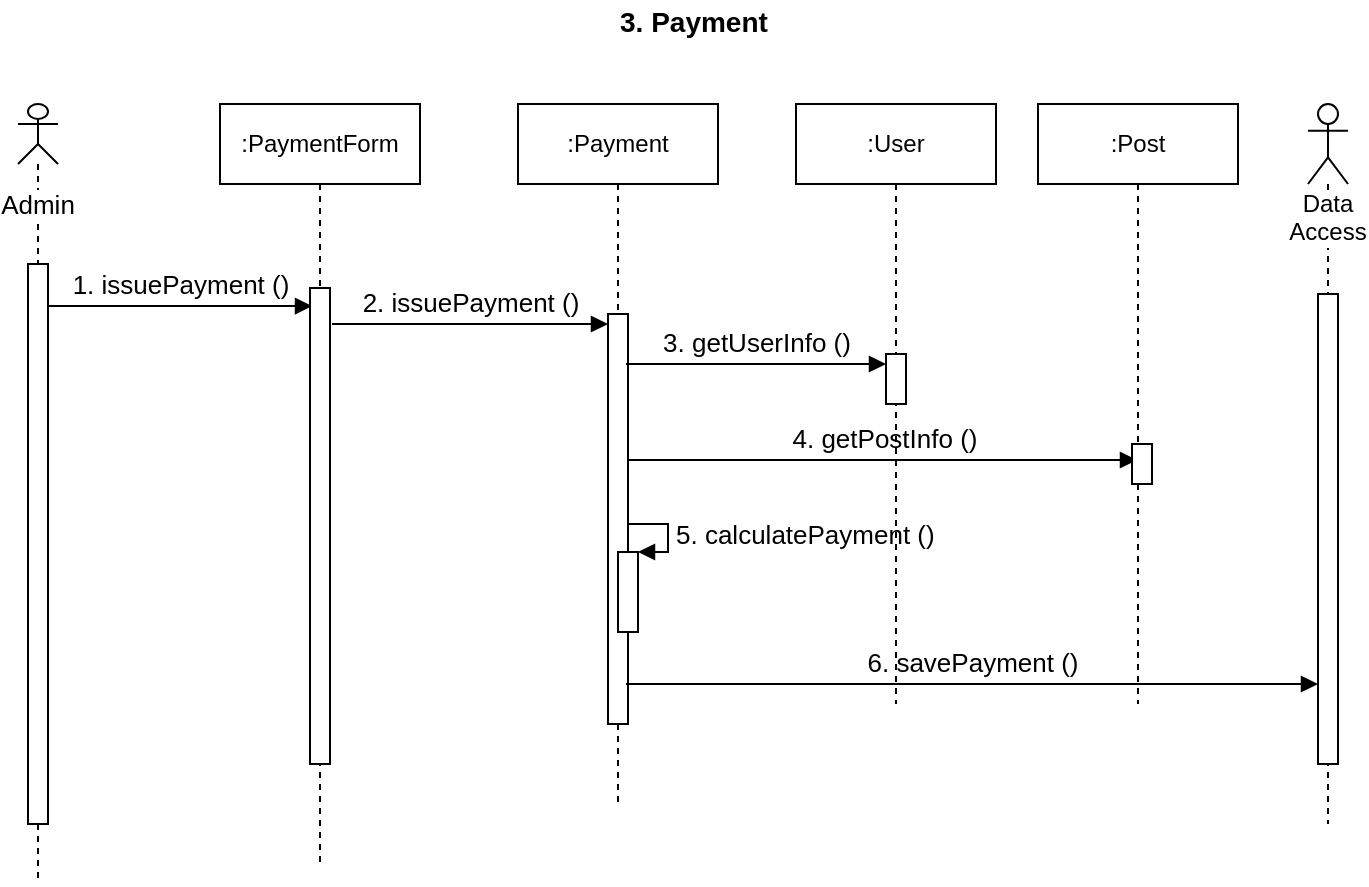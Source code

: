 <mxfile version="11.0.7" type="device"><diagram id="mieyKiNj6Iaah47eyiVF" name="Page-1"><mxGraphModel dx="782" dy="386" grid="1" gridSize="10" guides="1" tooltips="1" connect="1" arrows="1" fold="1" page="1" pageScale="1" pageWidth="827" pageHeight="1169" math="0" shadow="0"><root><mxCell id="0"/><mxCell id="1" parent="0"/><mxCell id="izwkwdvWK6zhRXJxxQwd-1" value="&lt;font style=&quot;font-size: 13px&quot;&gt;Admin&lt;/font&gt;" style="shape=umlLifeline;participant=umlActor;perimeter=lifelinePerimeter;whiteSpace=wrap;html=1;container=1;collapsible=0;recursiveResize=0;verticalAlign=top;spacingTop=36;labelBackgroundColor=#ffffff;outlineConnect=0;size=30;" vertex="1" parent="1"><mxGeometry x="60" y="80" width="20" height="390" as="geometry"/></mxCell><mxCell id="izwkwdvWK6zhRXJxxQwd-9" value="" style="html=1;points=[];perimeter=orthogonalPerimeter;" vertex="1" parent="izwkwdvWK6zhRXJxxQwd-1"><mxGeometry x="5" y="80" width="10" height="280" as="geometry"/></mxCell><mxCell id="izwkwdvWK6zhRXJxxQwd-12" value="&lt;font style=&quot;font-size: 13px&quot;&gt;1. issuePayment ()&lt;/font&gt;" style="html=1;verticalAlign=bottom;endArrow=block;entryX=0.1;entryY=0.038;entryDx=0;entryDy=0;entryPerimeter=0;" edge="1" parent="izwkwdvWK6zhRXJxxQwd-1" target="izwkwdvWK6zhRXJxxQwd-10"><mxGeometry width="80" relative="1" as="geometry"><mxPoint x="15" y="101" as="sourcePoint"/><mxPoint x="132" y="101.265" as="targetPoint"/></mxGeometry></mxCell><mxCell id="izwkwdvWK6zhRXJxxQwd-2" value="&lt;b&gt;&lt;font style=&quot;font-size: 14px&quot;&gt;3. Payment&lt;/font&gt;&lt;/b&gt;" style="text;html=1;resizable=0;points=[];autosize=1;align=left;verticalAlign=top;spacingTop=-4;" vertex="1" parent="1"><mxGeometry x="359" y="28" width="90" height="20" as="geometry"/></mxCell><mxCell id="izwkwdvWK6zhRXJxxQwd-3" value=":PaymentForm" style="shape=umlLifeline;perimeter=lifelinePerimeter;whiteSpace=wrap;html=1;container=1;collapsible=0;recursiveResize=0;outlineConnect=0;" vertex="1" parent="1"><mxGeometry x="161" y="80" width="100" height="380" as="geometry"/></mxCell><mxCell id="izwkwdvWK6zhRXJxxQwd-10" value="" style="html=1;points=[];perimeter=orthogonalPerimeter;" vertex="1" parent="izwkwdvWK6zhRXJxxQwd-3"><mxGeometry x="45" y="92" width="10" height="238" as="geometry"/></mxCell><mxCell id="izwkwdvWK6zhRXJxxQwd-15" value="&lt;font style=&quot;font-size: 13px&quot;&gt;2. issuePayment ()&lt;/font&gt;" style="html=1;verticalAlign=bottom;endArrow=block;" edge="1" parent="izwkwdvWK6zhRXJxxQwd-3" target="izwkwdvWK6zhRXJxxQwd-14"><mxGeometry width="80" relative="1" as="geometry"><mxPoint x="56" y="110" as="sourcePoint"/><mxPoint x="206" y="109.96" as="targetPoint"/></mxGeometry></mxCell><mxCell id="izwkwdvWK6zhRXJxxQwd-4" value=":Payment" style="shape=umlLifeline;perimeter=lifelinePerimeter;whiteSpace=wrap;html=1;container=1;collapsible=0;recursiveResize=0;outlineConnect=0;" vertex="1" parent="1"><mxGeometry x="310" y="80" width="100" height="350" as="geometry"/></mxCell><mxCell id="izwkwdvWK6zhRXJxxQwd-14" value="" style="html=1;points=[];perimeter=orthogonalPerimeter;" vertex="1" parent="izwkwdvWK6zhRXJxxQwd-4"><mxGeometry x="45" y="105" width="10" height="205" as="geometry"/></mxCell><mxCell id="izwkwdvWK6zhRXJxxQwd-17" value="&lt;font style=&quot;font-size: 13px&quot;&gt;3. getUserInfo ()&lt;/font&gt;" style="html=1;verticalAlign=bottom;endArrow=block;" edge="1" parent="izwkwdvWK6zhRXJxxQwd-4"><mxGeometry width="80" relative="1" as="geometry"><mxPoint x="54" y="130" as="sourcePoint"/><mxPoint x="184" y="130" as="targetPoint"/></mxGeometry></mxCell><mxCell id="izwkwdvWK6zhRXJxxQwd-18" value="&lt;font style=&quot;font-size: 13px&quot;&gt;4. getPostInfo ()&lt;/font&gt;" style="html=1;verticalAlign=bottom;endArrow=block;" edge="1" parent="izwkwdvWK6zhRXJxxQwd-4" target="izwkwdvWK6zhRXJxxQwd-6"><mxGeometry width="80" relative="1" as="geometry"><mxPoint x="55" y="178" as="sourcePoint"/><mxPoint x="301.67" y="178.04" as="targetPoint"/></mxGeometry></mxCell><mxCell id="izwkwdvWK6zhRXJxxQwd-22" value="" style="html=1;points=[];perimeter=orthogonalPerimeter;" vertex="1" parent="izwkwdvWK6zhRXJxxQwd-4"><mxGeometry x="50" y="224" width="10" height="40" as="geometry"/></mxCell><mxCell id="izwkwdvWK6zhRXJxxQwd-23" value="&lt;font style=&quot;font-size: 13px&quot;&gt;5. calculatePayment ()&lt;/font&gt;" style="edgeStyle=orthogonalEdgeStyle;html=1;align=left;spacingLeft=2;endArrow=block;rounded=0;entryX=1;entryY=0;" edge="1" target="izwkwdvWK6zhRXJxxQwd-22" parent="izwkwdvWK6zhRXJxxQwd-4"><mxGeometry relative="1" as="geometry"><mxPoint x="55" y="210" as="sourcePoint"/><Array as="points"><mxPoint x="75" y="210"/></Array></mxGeometry></mxCell><mxCell id="izwkwdvWK6zhRXJxxQwd-28" value="&lt;font style=&quot;font-size: 13px&quot;&gt;6. savePayment ()&lt;/font&gt;" style="html=1;verticalAlign=bottom;endArrow=block;" edge="1" parent="izwkwdvWK6zhRXJxxQwd-4" target="izwkwdvWK6zhRXJxxQwd-26"><mxGeometry width="80" relative="1" as="geometry"><mxPoint x="54" y="290" as="sourcePoint"/><mxPoint x="429" y="290" as="targetPoint"/></mxGeometry></mxCell><mxCell id="izwkwdvWK6zhRXJxxQwd-5" value=":User" style="shape=umlLifeline;perimeter=lifelinePerimeter;whiteSpace=wrap;html=1;container=1;collapsible=0;recursiveResize=0;outlineConnect=0;" vertex="1" parent="1"><mxGeometry x="449" y="80" width="100" height="300" as="geometry"/></mxCell><mxCell id="izwkwdvWK6zhRXJxxQwd-16" value="" style="html=1;points=[];perimeter=orthogonalPerimeter;" vertex="1" parent="izwkwdvWK6zhRXJxxQwd-5"><mxGeometry x="45" y="125" width="10" height="25" as="geometry"/></mxCell><mxCell id="izwkwdvWK6zhRXJxxQwd-6" value=":Post" style="shape=umlLifeline;perimeter=lifelinePerimeter;whiteSpace=wrap;html=1;container=1;collapsible=0;recursiveResize=0;outlineConnect=0;" vertex="1" parent="1"><mxGeometry x="570" y="80" width="100" height="300" as="geometry"/></mxCell><mxCell id="izwkwdvWK6zhRXJxxQwd-19" value="" style="html=1;points=[];perimeter=orthogonalPerimeter;" vertex="1" parent="izwkwdvWK6zhRXJxxQwd-6"><mxGeometry x="47" y="170" width="10" height="20" as="geometry"/></mxCell><mxCell id="izwkwdvWK6zhRXJxxQwd-7" value="Data Access" style="shape=umlLifeline;participant=umlActor;perimeter=lifelinePerimeter;whiteSpace=wrap;html=1;container=1;collapsible=0;recursiveResize=0;verticalAlign=top;spacingTop=36;labelBackgroundColor=#ffffff;outlineConnect=0;" vertex="1" parent="1"><mxGeometry x="705" y="80" width="20" height="360" as="geometry"/></mxCell><mxCell id="izwkwdvWK6zhRXJxxQwd-26" value="" style="html=1;points=[];perimeter=orthogonalPerimeter;" vertex="1" parent="izwkwdvWK6zhRXJxxQwd-7"><mxGeometry x="5" y="95" width="10" height="235" as="geometry"/></mxCell></root></mxGraphModel></diagram></mxfile>